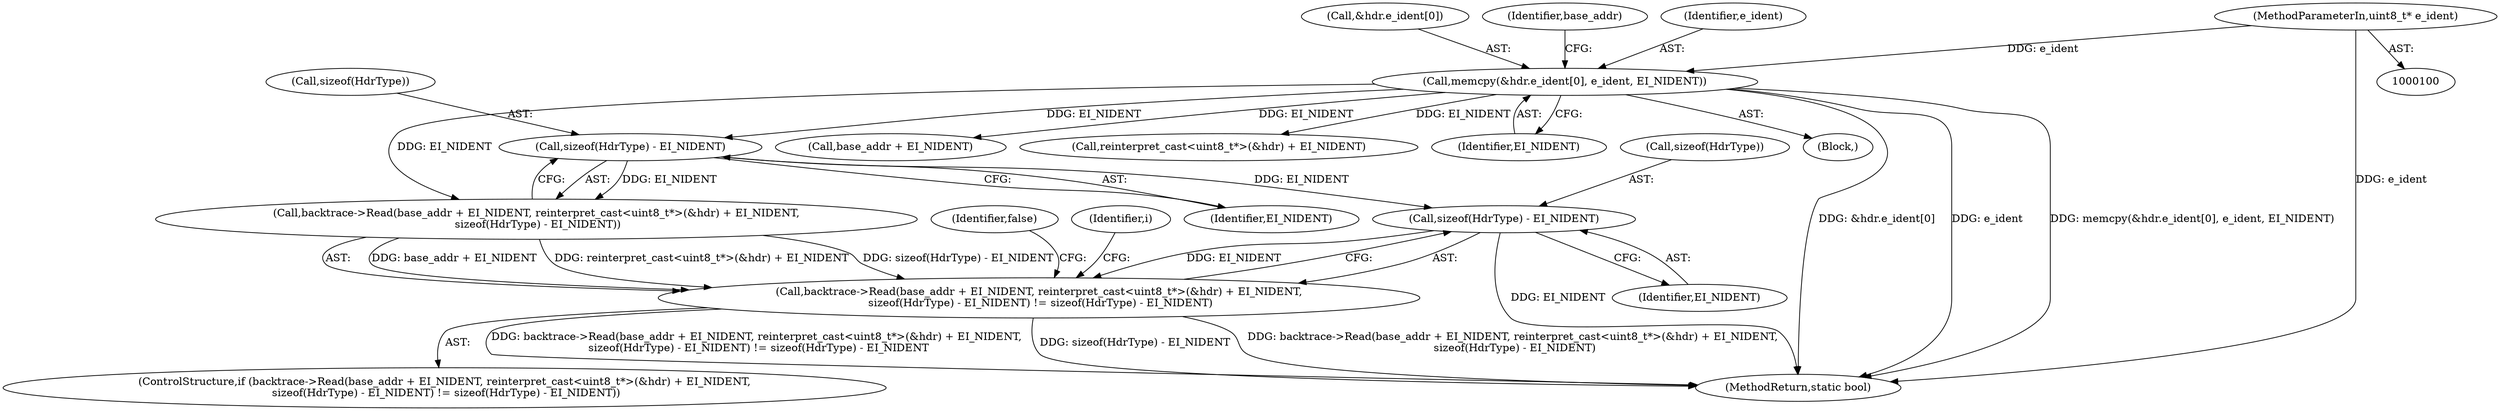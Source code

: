 digraph "0_Android_d917514bd6b270df431ea4e781a865764d406120@API" {
"1000132" [label="(Call,sizeof(HdrType) - EI_NIDENT)"];
"1000128" [label="(Call,sizeof(HdrType) - EI_NIDENT)"];
"1000107" [label="(Call,memcpy(&hdr.e_ident[0], e_ident, EI_NIDENT))"];
"1000103" [label="(MethodParameterIn,uint8_t* e_ident)"];
"1000117" [label="(Call,backtrace->Read(base_addr + EI_NIDENT, reinterpret_cast<uint8_t*>(&hdr) + EI_NIDENT,\n sizeof(HdrType) - EI_NIDENT) != sizeof(HdrType) - EI_NIDENT)"];
"1000129" [label="(Call,sizeof(HdrType))"];
"1000116" [label="(ControlStructure,if (backtrace->Read(base_addr + EI_NIDENT, reinterpret_cast<uint8_t*>(&hdr) + EI_NIDENT,\n sizeof(HdrType) - EI_NIDENT) != sizeof(HdrType) - EI_NIDENT))"];
"1000118" [label="(Call,backtrace->Read(base_addr + EI_NIDENT, reinterpret_cast<uint8_t*>(&hdr) + EI_NIDENT,\n sizeof(HdrType) - EI_NIDENT))"];
"1000131" [label="(Identifier,EI_NIDENT)"];
"1000128" [label="(Call,sizeof(HdrType) - EI_NIDENT)"];
"1000324" [label="(MethodReturn,static bool)"];
"1000119" [label="(Call,base_addr + EI_NIDENT)"];
"1000135" [label="(Identifier,EI_NIDENT)"];
"1000132" [label="(Call,sizeof(HdrType) - EI_NIDENT)"];
"1000108" [label="(Call,&hdr.e_ident[0])"];
"1000120" [label="(Identifier,base_addr)"];
"1000122" [label="(Call,reinterpret_cast<uint8_t*>(&hdr) + EI_NIDENT)"];
"1000115" [label="(Identifier,EI_NIDENT)"];
"1000114" [label="(Identifier,e_ident)"];
"1000138" [label="(Identifier,false)"];
"1000103" [label="(MethodParameterIn,uint8_t* e_ident)"];
"1000105" [label="(Block,)"];
"1000142" [label="(Identifier,i)"];
"1000133" [label="(Call,sizeof(HdrType))"];
"1000107" [label="(Call,memcpy(&hdr.e_ident[0], e_ident, EI_NIDENT))"];
"1000117" [label="(Call,backtrace->Read(base_addr + EI_NIDENT, reinterpret_cast<uint8_t*>(&hdr) + EI_NIDENT,\n sizeof(HdrType) - EI_NIDENT) != sizeof(HdrType) - EI_NIDENT)"];
"1000132" -> "1000117"  [label="AST: "];
"1000132" -> "1000135"  [label="CFG: "];
"1000133" -> "1000132"  [label="AST: "];
"1000135" -> "1000132"  [label="AST: "];
"1000117" -> "1000132"  [label="CFG: "];
"1000132" -> "1000324"  [label="DDG: EI_NIDENT"];
"1000132" -> "1000117"  [label="DDG: EI_NIDENT"];
"1000128" -> "1000132"  [label="DDG: EI_NIDENT"];
"1000128" -> "1000118"  [label="AST: "];
"1000128" -> "1000131"  [label="CFG: "];
"1000129" -> "1000128"  [label="AST: "];
"1000131" -> "1000128"  [label="AST: "];
"1000118" -> "1000128"  [label="CFG: "];
"1000128" -> "1000118"  [label="DDG: EI_NIDENT"];
"1000107" -> "1000128"  [label="DDG: EI_NIDENT"];
"1000107" -> "1000105"  [label="AST: "];
"1000107" -> "1000115"  [label="CFG: "];
"1000108" -> "1000107"  [label="AST: "];
"1000114" -> "1000107"  [label="AST: "];
"1000115" -> "1000107"  [label="AST: "];
"1000120" -> "1000107"  [label="CFG: "];
"1000107" -> "1000324"  [label="DDG: &hdr.e_ident[0]"];
"1000107" -> "1000324"  [label="DDG: memcpy(&hdr.e_ident[0], e_ident, EI_NIDENT)"];
"1000107" -> "1000324"  [label="DDG: e_ident"];
"1000103" -> "1000107"  [label="DDG: e_ident"];
"1000107" -> "1000118"  [label="DDG: EI_NIDENT"];
"1000107" -> "1000119"  [label="DDG: EI_NIDENT"];
"1000107" -> "1000122"  [label="DDG: EI_NIDENT"];
"1000103" -> "1000100"  [label="AST: "];
"1000103" -> "1000324"  [label="DDG: e_ident"];
"1000117" -> "1000116"  [label="AST: "];
"1000118" -> "1000117"  [label="AST: "];
"1000138" -> "1000117"  [label="CFG: "];
"1000142" -> "1000117"  [label="CFG: "];
"1000117" -> "1000324"  [label="DDG: backtrace->Read(base_addr + EI_NIDENT, reinterpret_cast<uint8_t*>(&hdr) + EI_NIDENT,\n sizeof(HdrType) - EI_NIDENT) != sizeof(HdrType) - EI_NIDENT"];
"1000117" -> "1000324"  [label="DDG: sizeof(HdrType) - EI_NIDENT"];
"1000117" -> "1000324"  [label="DDG: backtrace->Read(base_addr + EI_NIDENT, reinterpret_cast<uint8_t*>(&hdr) + EI_NIDENT,\n sizeof(HdrType) - EI_NIDENT)"];
"1000118" -> "1000117"  [label="DDG: base_addr + EI_NIDENT"];
"1000118" -> "1000117"  [label="DDG: reinterpret_cast<uint8_t*>(&hdr) + EI_NIDENT"];
"1000118" -> "1000117"  [label="DDG: sizeof(HdrType) - EI_NIDENT"];
}
